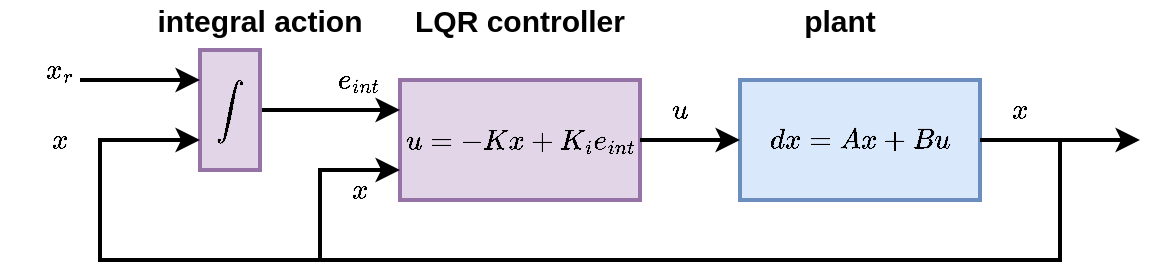 <mxfile version="21.2.8" type="device" pages="3">
  <diagram id="r176BNMmEYuvNQ83fCSw" name="lqri">
    <mxGraphModel dx="865" dy="674" grid="1" gridSize="10" guides="1" tooltips="1" connect="1" arrows="1" fold="1" page="1" pageScale="1" pageWidth="3300" pageHeight="4681" math="1" shadow="0">
      <root>
        <mxCell id="0" />
        <mxCell id="1" parent="0" />
        <mxCell id="8X_hfdfCpp9_80kpbuAa-1" value="$$x_r$$" style="text;html=1;strokeColor=none;fillColor=none;align=center;verticalAlign=middle;whiteSpace=wrap;rounded=0;strokeWidth=2;fontStyle=1" parent="1" vertex="1">
          <mxGeometry x="150" y="230" width="60" height="30" as="geometry" />
        </mxCell>
        <mxCell id="8X_hfdfCpp9_80kpbuAa-2" value="$$dx = Ax + Bu$$" style="rounded=0;whiteSpace=wrap;html=1;fillColor=#dae8fc;strokeColor=#6c8ebf;strokeWidth=2;fontStyle=1" parent="1" vertex="1">
          <mxGeometry x="520" y="250" width="120" height="60" as="geometry" />
        </mxCell>
        <mxCell id="8X_hfdfCpp9_80kpbuAa-3" value="$$u = -Kx + K_i{e_{int}}$$" style="rounded=0;whiteSpace=wrap;html=1;fillColor=#e1d5e7;strokeColor=#9673a6;strokeWidth=2;fontStyle=1" parent="1" vertex="1">
          <mxGeometry x="350" y="250" width="120" height="60" as="geometry" />
        </mxCell>
        <mxCell id="8X_hfdfCpp9_80kpbuAa-4" value="" style="endArrow=classic;html=1;rounded=0;strokeWidth=2;entryX=0;entryY=0.25;entryDx=0;entryDy=0;exitX=1;exitY=0.5;exitDx=0;exitDy=0;" parent="1" source="8X_hfdfCpp9_80kpbuAa-22" target="8X_hfdfCpp9_80kpbuAa-3" edge="1">
          <mxGeometry width="50" height="50" relative="1" as="geometry">
            <mxPoint x="170" y="120" as="sourcePoint" />
            <mxPoint x="350" y="100" as="targetPoint" />
            <Array as="points">
              <mxPoint x="290" y="265" />
            </Array>
          </mxGeometry>
        </mxCell>
        <mxCell id="8X_hfdfCpp9_80kpbuAa-5" value="" style="endArrow=classic;html=1;rounded=0;strokeWidth=2;entryX=0;entryY=0.5;entryDx=0;entryDy=0;exitX=1;exitY=0.5;exitDx=0;exitDy=0;" parent="1" source="8X_hfdfCpp9_80kpbuAa-3" target="8X_hfdfCpp9_80kpbuAa-2" edge="1">
          <mxGeometry width="50" height="50" relative="1" as="geometry">
            <mxPoint x="310" y="275" as="sourcePoint" />
            <mxPoint x="360" y="275" as="targetPoint" />
          </mxGeometry>
        </mxCell>
        <mxCell id="8X_hfdfCpp9_80kpbuAa-6" value="$$u$$" style="text;html=1;strokeColor=none;fillColor=none;align=center;verticalAlign=middle;whiteSpace=wrap;rounded=0;strokeWidth=2;fontStyle=1" parent="1" vertex="1">
          <mxGeometry x="460" y="250" width="60" height="30" as="geometry" />
        </mxCell>
        <mxCell id="8X_hfdfCpp9_80kpbuAa-7" value="$$x$$" style="text;html=1;strokeColor=none;fillColor=none;align=center;verticalAlign=middle;whiteSpace=wrap;rounded=0;strokeWidth=2;fontStyle=1" parent="1" vertex="1">
          <mxGeometry x="630" y="250" width="60" height="30" as="geometry" />
        </mxCell>
        <mxCell id="8X_hfdfCpp9_80kpbuAa-8" value="" style="endArrow=classic;html=1;rounded=0;strokeWidth=2;exitX=1;exitY=0.5;exitDx=0;exitDy=0;" parent="1" source="8X_hfdfCpp9_80kpbuAa-2" edge="1">
          <mxGeometry width="50" height="50" relative="1" as="geometry">
            <mxPoint x="530" y="200" as="sourcePoint" />
            <mxPoint x="720" y="280" as="targetPoint" />
          </mxGeometry>
        </mxCell>
        <mxCell id="8X_hfdfCpp9_80kpbuAa-9" value="LQR controller" style="text;html=1;strokeColor=none;fillColor=none;align=center;verticalAlign=middle;whiteSpace=wrap;rounded=0;fontSize=15;fontStyle=1" parent="1" vertex="1">
          <mxGeometry x="345" y="220" width="130" as="geometry" />
        </mxCell>
        <mxCell id="8X_hfdfCpp9_80kpbuAa-10" value="plant" style="text;html=1;strokeColor=none;fillColor=none;align=center;verticalAlign=middle;whiteSpace=wrap;rounded=0;fontSize=15;fontStyle=1" parent="1" vertex="1">
          <mxGeometry x="520" y="210" width="100" height="20" as="geometry" />
        </mxCell>
        <mxCell id="8X_hfdfCpp9_80kpbuAa-18" value="" style="endArrow=classic;html=1;rounded=0;strokeWidth=2;entryX=0;entryY=0.75;entryDx=0;entryDy=0;" parent="1" target="8X_hfdfCpp9_80kpbuAa-3" edge="1">
          <mxGeometry width="50" height="50" relative="1" as="geometry">
            <mxPoint x="680" y="280" as="sourcePoint" />
            <mxPoint x="450" y="490" as="targetPoint" />
            <Array as="points">
              <mxPoint x="680" y="340" />
              <mxPoint x="310" y="340" />
              <mxPoint x="310" y="295" />
            </Array>
          </mxGeometry>
        </mxCell>
        <mxCell id="8X_hfdfCpp9_80kpbuAa-19" value="$$x$$" style="text;html=1;strokeColor=none;fillColor=none;align=center;verticalAlign=middle;whiteSpace=wrap;rounded=0;strokeWidth=2;fontStyle=1" parent="1" vertex="1">
          <mxGeometry x="300" y="290" width="60" height="30" as="geometry" />
        </mxCell>
        <mxCell id="8X_hfdfCpp9_80kpbuAa-22" value="$$\int$$" style="rounded=0;whiteSpace=wrap;html=1;fillColor=#e1d5e7;strokeColor=#9673a6;strokeWidth=2;fontStyle=1" parent="1" vertex="1">
          <mxGeometry x="250" y="235" width="30" height="60" as="geometry" />
        </mxCell>
        <mxCell id="8X_hfdfCpp9_80kpbuAa-23" value="$$e_{int}$$" style="text;html=1;strokeColor=none;fillColor=none;align=center;verticalAlign=middle;whiteSpace=wrap;rounded=0;strokeWidth=2;fontStyle=1" parent="1" vertex="1">
          <mxGeometry x="300" y="235" width="60" height="30" as="geometry" />
        </mxCell>
        <mxCell id="8X_hfdfCpp9_80kpbuAa-24" value="integral action" style="text;html=1;strokeColor=none;fillColor=none;align=center;verticalAlign=middle;whiteSpace=wrap;rounded=0;fontSize=15;fontStyle=1" parent="1" vertex="1">
          <mxGeometry x="215" y="220" width="130" as="geometry" />
        </mxCell>
        <mxCell id="8X_hfdfCpp9_80kpbuAa-25" value="" style="endArrow=classic;html=1;rounded=0;strokeWidth=2;entryX=0;entryY=0.25;entryDx=0;entryDy=0;" parent="1" target="8X_hfdfCpp9_80kpbuAa-22" edge="1">
          <mxGeometry width="50" height="50" relative="1" as="geometry">
            <mxPoint x="210" y="250" as="sourcePoint" />
            <mxPoint x="360" y="275" as="targetPoint" />
            <Array as="points">
              <mxPoint x="190" y="250" />
              <mxPoint x="210" y="250" />
            </Array>
          </mxGeometry>
        </mxCell>
        <mxCell id="8X_hfdfCpp9_80kpbuAa-26" value="" style="endArrow=classic;html=1;rounded=0;strokeWidth=2;entryX=0;entryY=0.75;entryDx=0;entryDy=0;" parent="1" target="8X_hfdfCpp9_80kpbuAa-22" edge="1">
          <mxGeometry width="50" height="50" relative="1" as="geometry">
            <mxPoint x="680" y="280" as="sourcePoint" />
            <mxPoint x="360" y="305" as="targetPoint" />
            <Array as="points">
              <mxPoint x="680" y="340" />
              <mxPoint x="440" y="340" />
              <mxPoint x="200" y="340" />
              <mxPoint x="200" y="280" />
            </Array>
          </mxGeometry>
        </mxCell>
        <mxCell id="8X_hfdfCpp9_80kpbuAa-27" value="$$x$$" style="text;html=1;strokeColor=none;fillColor=none;align=center;verticalAlign=middle;whiteSpace=wrap;rounded=0;strokeWidth=2;fontStyle=1" parent="1" vertex="1">
          <mxGeometry x="150" y="265" width="60" height="30" as="geometry" />
        </mxCell>
      </root>
    </mxGraphModel>
  </diagram>
  <diagram id="DlLEt29REAFuOXyZbaFS" name="lqri_synth">
    <mxGraphModel dx="865" dy="674" grid="1" gridSize="10" guides="1" tooltips="1" connect="1" arrows="1" fold="1" page="1" pageScale="1" pageWidth="3300" pageHeight="4681" math="1" shadow="0">
      <root>
        <mxCell id="0" />
        <mxCell id="1" parent="0" />
        <mxCell id="Y-Yi5DdlYL8MJfXJCbrE-1" value="\( \begin{bmatrix} &lt;br style=&quot;font-size: 20px;&quot;&gt;A &amp;amp; 0 \\&lt;br style=&quot;font-size: 20px;&quot;&gt;I &amp;amp; 0&lt;br style=&quot;font-size: 20px;&quot;&gt;\end{bmatrix}\)" style="text;html=1;strokeColor=none;fillColor=none;align=center;verticalAlign=middle;whiteSpace=wrap;rounded=0;fontSize=20;fontStyle=1" parent="1" vertex="1">
          <mxGeometry x="310" y="270" width="110" height="90" as="geometry" />
        </mxCell>
        <mxCell id="Y-Yi5DdlYL8MJfXJCbrE-2" value="\( \begin{bmatrix} &lt;br style=&quot;font-size: 20px;&quot;&gt;x&amp;nbsp; \\&lt;br style=&quot;font-size: 20px;&quot;&gt;z&amp;nbsp;&lt;br style=&quot;font-size: 20px;&quot;&gt;\end{bmatrix}\)" style="text;html=1;strokeColor=none;fillColor=none;align=center;verticalAlign=middle;whiteSpace=wrap;rounded=0;fontSize=20;fontStyle=1" parent="1" vertex="1">
          <mxGeometry x="380" y="270" width="110" height="90" as="geometry" />
        </mxCell>
        <mxCell id="2vpwsGQelSJW0cgBLhsI-1" value="$$+$$" style="text;html=1;strokeColor=none;fillColor=none;align=center;verticalAlign=middle;whiteSpace=wrap;rounded=0;fontSize=20;fontStyle=1" parent="1" vertex="1">
          <mxGeometry x="460" y="300" width="30" height="30" as="geometry" />
        </mxCell>
        <mxCell id="x8tpcFlfT1zVO4rj2LHl-1" value="\( \begin{bmatrix} &lt;br style=&quot;font-size: 20px;&quot;&gt;B \\&lt;br style=&quot;font-size: 20px;&quot;&gt;0&lt;br style=&quot;font-size: 20px;&quot;&gt;\end{bmatrix}\)" style="text;html=1;strokeColor=none;fillColor=none;align=center;verticalAlign=middle;whiteSpace=wrap;rounded=0;fontSize=20;fontStyle=1" parent="1" vertex="1">
          <mxGeometry x="490" y="270" width="60" height="90" as="geometry" />
        </mxCell>
        <mxCell id="x8tpcFlfT1zVO4rj2LHl-2" value="\( \begin{pmatrix} &lt;br style=&quot;font-size: 20px;&quot;&gt;u\end{pmatrix}\)" style="text;html=1;strokeColor=none;fillColor=none;align=center;verticalAlign=middle;whiteSpace=wrap;rounded=0;fontSize=20;fontStyle=1" parent="1" vertex="1">
          <mxGeometry x="540" y="270" width="60" height="90" as="geometry" />
        </mxCell>
        <mxCell id="jech76JYbkNEf9psc7mS-1" value="\( \begin{bmatrix} &lt;br style=&quot;font-size: 20px;&quot;&gt;dx \\&lt;br style=&quot;font-size: 20px;&quot;&gt;dz&lt;br style=&quot;font-size: 20px;&quot;&gt;\end{bmatrix}\)&amp;nbsp;" style="text;html=1;strokeColor=none;fillColor=none;align=center;verticalAlign=middle;whiteSpace=wrap;rounded=0;fontSize=20;fontStyle=1" parent="1" vertex="1">
          <mxGeometry x="230" y="290" width="50" height="80" as="geometry" />
        </mxCell>
        <mxCell id="W8f9GX8w7aa5zfRxY-xS-1" value="$$=$$" style="text;html=1;strokeColor=none;fillColor=none;align=center;verticalAlign=middle;whiteSpace=wrap;rounded=0;fontSize=20;fontStyle=1" parent="1" vertex="1">
          <mxGeometry x="270" y="300" width="60" height="30" as="geometry" />
        </mxCell>
        <mxCell id="W8f9GX8w7aa5zfRxY-xS-2" value="$$\tilde{A}$$" style="text;html=1;strokeColor=none;fillColor=none;align=center;verticalAlign=middle;whiteSpace=wrap;rounded=0;fontSize=20;fontStyle=1" parent="1" vertex="1">
          <mxGeometry x="340" y="370" width="30" height="30" as="geometry" />
        </mxCell>
        <mxCell id="W8f9GX8w7aa5zfRxY-xS-3" value="$$\tilde{B}$$" style="text;html=1;strokeColor=none;fillColor=none;align=center;verticalAlign=middle;whiteSpace=wrap;rounded=0;fontSize=20;fontStyle=1" parent="1" vertex="1">
          <mxGeometry x="497.5" y="370" width="30" height="30" as="geometry" />
        </mxCell>
        <mxCell id="W8f9GX8w7aa5zfRxY-xS-4" value="\( \begin{bmatrix} &lt;br style=&quot;font-size: 20px;&quot;&gt;0 &amp;amp; 0 \\&lt;br style=&quot;font-size: 20px;&quot;&gt;0 &amp;amp; Q&lt;br style=&quot;font-size: 20px;&quot;&gt;\end{bmatrix}\)" style="text;html=1;strokeColor=none;fillColor=none;align=center;verticalAlign=middle;whiteSpace=wrap;rounded=0;fontSize=20;fontStyle=1" parent="1" vertex="1">
          <mxGeometry x="640" y="270" width="110" height="90" as="geometry" />
        </mxCell>
        <mxCell id="W8f9GX8w7aa5zfRxY-xS-5" value="$$\tilde{Q}$$" style="text;html=1;strokeColor=none;fillColor=none;align=center;verticalAlign=middle;whiteSpace=wrap;rounded=0;fontSize=20;fontStyle=1" parent="1" vertex="1">
          <mxGeometry x="680" y="370" width="30" height="30" as="geometry" />
        </mxCell>
        <mxCell id="Gy9bEl5BpubXPe5YlP8L-1" value="augmented system matrices" style="text;html=1;strokeColor=none;fillColor=none;align=center;verticalAlign=middle;whiteSpace=wrap;rounded=0;fontSize=15;" parent="1" vertex="1">
          <mxGeometry x="90" y="315" width="120" as="geometry" />
        </mxCell>
        <mxCell id="JkijZo4QnTHrXxObpPKW-1" value="riccati are synthetis" style="rounded=0;whiteSpace=wrap;html=1;fillColor=#e1d5e7;strokeColor=#9673a6;strokeWidth=2;fontStyle=1" parent="1" vertex="1">
          <mxGeometry x="452.5" y="460" width="120" height="60" as="geometry" />
        </mxCell>
        <mxCell id="ZFs3PeDk_KEB6_E7xWZX-1" value="" style="endArrow=classic;html=1;rounded=0;strokeWidth=2;exitX=0.5;exitY=1;exitDx=0;exitDy=0;entryX=0.25;entryY=0;entryDx=0;entryDy=0;" parent="1" source="W8f9GX8w7aa5zfRxY-xS-2" target="JkijZo4QnTHrXxObpPKW-1" edge="1">
          <mxGeometry width="50" height="50" relative="1" as="geometry">
            <mxPoint x="450" y="280" as="sourcePoint" />
            <mxPoint x="530" y="280" as="targetPoint" />
          </mxGeometry>
        </mxCell>
        <mxCell id="ZFs3PeDk_KEB6_E7xWZX-2" value="" style="endArrow=classic;html=1;rounded=0;strokeWidth=2;exitX=0.5;exitY=1;exitDx=0;exitDy=0;entryX=0.5;entryY=0;entryDx=0;entryDy=0;" parent="1" source="W8f9GX8w7aa5zfRxY-xS-3" target="JkijZo4QnTHrXxObpPKW-1" edge="1">
          <mxGeometry width="50" height="50" relative="1" as="geometry">
            <mxPoint x="365" y="400" as="sourcePoint" />
            <mxPoint x="520" y="460" as="targetPoint" />
          </mxGeometry>
        </mxCell>
        <mxCell id="ZFs3PeDk_KEB6_E7xWZX-3" value="" style="endArrow=classic;html=1;rounded=0;strokeWidth=2;exitX=0.5;exitY=1;exitDx=0;exitDy=0;entryX=0.75;entryY=0;entryDx=0;entryDy=0;" parent="1" source="W8f9GX8w7aa5zfRxY-xS-5" target="JkijZo4QnTHrXxObpPKW-1" edge="1">
          <mxGeometry width="50" height="50" relative="1" as="geometry">
            <mxPoint x="525" y="400" as="sourcePoint" />
            <mxPoint x="540" y="450" as="targetPoint" />
          </mxGeometry>
        </mxCell>
        <mxCell id="ZFs3PeDk_KEB6_E7xWZX-4" value="\( \begin{bmatrix} &lt;br style=&quot;font-size: 20px;&quot;&gt;K &amp;amp; Ki &amp;nbsp;&lt;br style=&quot;font-size: 20px;&quot;&gt;\end{bmatrix}\)" style="text;html=1;strokeColor=none;fillColor=none;align=center;verticalAlign=middle;whiteSpace=wrap;rounded=0;fontSize=20;fontStyle=1" parent="1" vertex="1">
          <mxGeometry x="490" y="570" width="45" height="30" as="geometry" />
        </mxCell>
        <mxCell id="ZFs3PeDk_KEB6_E7xWZX-5" value="" style="endArrow=classic;html=1;rounded=0;strokeWidth=2;exitX=0.5;exitY=1;exitDx=0;exitDy=0;entryX=0.5;entryY=0;entryDx=0;entryDy=0;" parent="1" source="JkijZo4QnTHrXxObpPKW-1" target="ZFs3PeDk_KEB6_E7xWZX-4" edge="1">
          <mxGeometry width="50" height="50" relative="1" as="geometry">
            <mxPoint x="525" y="400" as="sourcePoint" />
            <mxPoint x="525" y="470" as="targetPoint" />
          </mxGeometry>
        </mxCell>
        <mxCell id="ZFs3PeDk_KEB6_E7xWZX-8" value="controller matrices" style="text;html=1;strokeColor=none;fillColor=none;align=center;verticalAlign=middle;whiteSpace=wrap;rounded=0;fontSize=15;" parent="1" vertex="1">
          <mxGeometry x="360" y="580" width="120" as="geometry" />
        </mxCell>
        <mxCell id="EcDpBWIM_Otj6gzGopwb-1" value="$$x_r$$" style="text;html=1;strokeColor=none;fillColor=none;align=center;verticalAlign=middle;whiteSpace=wrap;rounded=0;strokeWidth=2;fontStyle=1" parent="1" vertex="1">
          <mxGeometry x="160" y="640" width="60" height="30" as="geometry" />
        </mxCell>
        <mxCell id="EcDpBWIM_Otj6gzGopwb-2" value="$$dx = Ax + Bu$$" style="rounded=0;whiteSpace=wrap;html=1;fillColor=#dae8fc;strokeColor=#6c8ebf;strokeWidth=2;fontStyle=1" parent="1" vertex="1">
          <mxGeometry x="530" y="660" width="120" height="60" as="geometry" />
        </mxCell>
        <mxCell id="EcDpBWIM_Otj6gzGopwb-3" value="$$u = -Kx + K_i{e_{int}}$$" style="rounded=0;whiteSpace=wrap;html=1;fillColor=#e1d5e7;strokeColor=#9673a6;strokeWidth=2;fontStyle=1" parent="1" vertex="1">
          <mxGeometry x="360" y="660" width="120" height="60" as="geometry" />
        </mxCell>
        <mxCell id="EcDpBWIM_Otj6gzGopwb-4" value="" style="endArrow=classic;html=1;rounded=0;strokeWidth=2;entryX=0;entryY=0.25;entryDx=0;entryDy=0;exitX=1;exitY=0.5;exitDx=0;exitDy=0;" parent="1" source="EcDpBWIM_Otj6gzGopwb-13" target="EcDpBWIM_Otj6gzGopwb-3" edge="1">
          <mxGeometry width="50" height="50" relative="1" as="geometry">
            <mxPoint x="180" y="530" as="sourcePoint" />
            <mxPoint x="360" y="510" as="targetPoint" />
            <Array as="points">
              <mxPoint x="300" y="675" />
            </Array>
          </mxGeometry>
        </mxCell>
        <mxCell id="EcDpBWIM_Otj6gzGopwb-5" value="" style="endArrow=classic;html=1;rounded=0;strokeWidth=2;entryX=0;entryY=0.5;entryDx=0;entryDy=0;exitX=1;exitY=0.5;exitDx=0;exitDy=0;" parent="1" source="EcDpBWIM_Otj6gzGopwb-3" target="EcDpBWIM_Otj6gzGopwb-2" edge="1">
          <mxGeometry width="50" height="50" relative="1" as="geometry">
            <mxPoint x="320" y="685" as="sourcePoint" />
            <mxPoint x="370" y="685" as="targetPoint" />
          </mxGeometry>
        </mxCell>
        <mxCell id="EcDpBWIM_Otj6gzGopwb-6" value="$$u$$" style="text;html=1;strokeColor=none;fillColor=none;align=center;verticalAlign=middle;whiteSpace=wrap;rounded=0;strokeWidth=2;fontStyle=1" parent="1" vertex="1">
          <mxGeometry x="470" y="660" width="60" height="30" as="geometry" />
        </mxCell>
        <mxCell id="EcDpBWIM_Otj6gzGopwb-7" value="$$x$$" style="text;html=1;strokeColor=none;fillColor=none;align=center;verticalAlign=middle;whiteSpace=wrap;rounded=0;strokeWidth=2;fontStyle=1" parent="1" vertex="1">
          <mxGeometry x="640" y="660" width="60" height="30" as="geometry" />
        </mxCell>
        <mxCell id="EcDpBWIM_Otj6gzGopwb-8" value="" style="endArrow=classic;html=1;rounded=0;strokeWidth=2;exitX=1;exitY=0.5;exitDx=0;exitDy=0;" parent="1" source="EcDpBWIM_Otj6gzGopwb-2" edge="1">
          <mxGeometry width="50" height="50" relative="1" as="geometry">
            <mxPoint x="540" y="610" as="sourcePoint" />
            <mxPoint x="730" y="690" as="targetPoint" />
          </mxGeometry>
        </mxCell>
        <mxCell id="EcDpBWIM_Otj6gzGopwb-9" value="LQR controller" style="text;html=1;strokeColor=none;fillColor=none;align=center;verticalAlign=middle;whiteSpace=wrap;rounded=0;fontSize=15;fontStyle=1" parent="1" vertex="1">
          <mxGeometry x="355" y="630" width="130" as="geometry" />
        </mxCell>
        <mxCell id="EcDpBWIM_Otj6gzGopwb-10" value="plant" style="text;html=1;strokeColor=none;fillColor=none;align=center;verticalAlign=middle;whiteSpace=wrap;rounded=0;fontSize=15;fontStyle=1" parent="1" vertex="1">
          <mxGeometry x="530" y="620" width="100" height="20" as="geometry" />
        </mxCell>
        <mxCell id="EcDpBWIM_Otj6gzGopwb-11" value="" style="endArrow=classic;html=1;rounded=0;strokeWidth=2;entryX=0;entryY=0.75;entryDx=0;entryDy=0;" parent="1" target="EcDpBWIM_Otj6gzGopwb-3" edge="1">
          <mxGeometry width="50" height="50" relative="1" as="geometry">
            <mxPoint x="690" y="690" as="sourcePoint" />
            <mxPoint x="460" y="900" as="targetPoint" />
            <Array as="points">
              <mxPoint x="690" y="750" />
              <mxPoint x="320" y="750" />
              <mxPoint x="320" y="705" />
            </Array>
          </mxGeometry>
        </mxCell>
        <mxCell id="EcDpBWIM_Otj6gzGopwb-12" value="$$x$$" style="text;html=1;strokeColor=none;fillColor=none;align=center;verticalAlign=middle;whiteSpace=wrap;rounded=0;strokeWidth=2;fontStyle=1" parent="1" vertex="1">
          <mxGeometry x="310" y="700" width="60" height="30" as="geometry" />
        </mxCell>
        <mxCell id="EcDpBWIM_Otj6gzGopwb-13" value="$$\int$$" style="rounded=0;whiteSpace=wrap;html=1;fillColor=#e1d5e7;strokeColor=#9673a6;strokeWidth=2;fontStyle=1" parent="1" vertex="1">
          <mxGeometry x="260" y="645" width="30" height="60" as="geometry" />
        </mxCell>
        <mxCell id="EcDpBWIM_Otj6gzGopwb-14" value="$$e_{int}$$" style="text;html=1;strokeColor=none;fillColor=none;align=center;verticalAlign=middle;whiteSpace=wrap;rounded=0;strokeWidth=2;fontStyle=1" parent="1" vertex="1">
          <mxGeometry x="310" y="645" width="60" height="30" as="geometry" />
        </mxCell>
        <mxCell id="EcDpBWIM_Otj6gzGopwb-15" value="integral action" style="text;html=1;strokeColor=none;fillColor=none;align=center;verticalAlign=middle;whiteSpace=wrap;rounded=0;fontSize=15;fontStyle=1" parent="1" vertex="1">
          <mxGeometry x="225" y="630" width="130" as="geometry" />
        </mxCell>
        <mxCell id="EcDpBWIM_Otj6gzGopwb-16" value="" style="endArrow=classic;html=1;rounded=0;strokeWidth=2;entryX=0;entryY=0.25;entryDx=0;entryDy=0;" parent="1" target="EcDpBWIM_Otj6gzGopwb-13" edge="1">
          <mxGeometry width="50" height="50" relative="1" as="geometry">
            <mxPoint x="220" y="660" as="sourcePoint" />
            <mxPoint x="370" y="685" as="targetPoint" />
            <Array as="points">
              <mxPoint x="200" y="660" />
              <mxPoint x="220" y="660" />
            </Array>
          </mxGeometry>
        </mxCell>
        <mxCell id="EcDpBWIM_Otj6gzGopwb-17" value="" style="endArrow=classic;html=1;rounded=0;strokeWidth=2;entryX=0;entryY=0.75;entryDx=0;entryDy=0;" parent="1" target="EcDpBWIM_Otj6gzGopwb-13" edge="1">
          <mxGeometry width="50" height="50" relative="1" as="geometry">
            <mxPoint x="690" y="690" as="sourcePoint" />
            <mxPoint x="370" y="715" as="targetPoint" />
            <Array as="points">
              <mxPoint x="690" y="750" />
              <mxPoint x="450" y="750" />
              <mxPoint x="210" y="750" />
              <mxPoint x="210" y="690" />
            </Array>
          </mxGeometry>
        </mxCell>
        <mxCell id="EcDpBWIM_Otj6gzGopwb-18" value="$$x$$" style="text;html=1;strokeColor=none;fillColor=none;align=center;verticalAlign=middle;whiteSpace=wrap;rounded=0;strokeWidth=2;fontStyle=1" parent="1" vertex="1">
          <mxGeometry x="160" y="675" width="60" height="30" as="geometry" />
        </mxCell>
        <mxCell id="EcDpBWIM_Otj6gzGopwb-19" value="integral action terms" style="text;html=1;strokeColor=none;fillColor=none;align=center;verticalAlign=middle;whiteSpace=wrap;rounded=0;fontSize=15;" parent="1" vertex="1">
          <mxGeometry x="200" y="410" width="120" height="20" as="geometry" />
        </mxCell>
        <mxCell id="EcDpBWIM_Otj6gzGopwb-21" value="" style="endArrow=classic;html=1;rounded=0;strokeWidth=2;entryX=0.6;entryY=0.625;entryDx=0;entryDy=0;entryPerimeter=0;exitX=0.5;exitY=0;exitDx=0;exitDy=0;fillColor=#f8cecc;strokeColor=#FF1B0A;" parent="1" source="EcDpBWIM_Otj6gzGopwb-19" target="jech76JYbkNEf9psc7mS-1" edge="1">
          <mxGeometry width="50" height="50" relative="1" as="geometry">
            <mxPoint x="290" y="410" as="sourcePoint" />
            <mxPoint x="492.5" y="470" as="targetPoint" />
          </mxGeometry>
        </mxCell>
        <mxCell id="EcDpBWIM_Otj6gzGopwb-22" value="" style="endArrow=classic;html=1;rounded=0;strokeWidth=2;entryX=0.273;entryY=0.778;entryDx=0;entryDy=0;entryPerimeter=0;exitX=0.5;exitY=0;exitDx=0;exitDy=0;fillColor=#f8cecc;strokeColor=#FF1B0A;" parent="1" source="EcDpBWIM_Otj6gzGopwb-19" target="Y-Yi5DdlYL8MJfXJCbrE-1" edge="1">
          <mxGeometry width="50" height="50" relative="1" as="geometry">
            <mxPoint x="290" y="430" as="sourcePoint" />
            <mxPoint x="270" y="350" as="targetPoint" />
          </mxGeometry>
        </mxCell>
        <mxCell id="EcDpBWIM_Otj6gzGopwb-23" value="" style="endArrow=classic;html=1;rounded=0;strokeWidth=2;entryX=0.455;entryY=0.778;entryDx=0;entryDy=0;entryPerimeter=0;exitX=0.5;exitY=0;exitDx=0;exitDy=0;fillColor=#f8cecc;strokeColor=#FF1B0A;" parent="1" source="EcDpBWIM_Otj6gzGopwb-19" target="Y-Yi5DdlYL8MJfXJCbrE-2" edge="1">
          <mxGeometry width="50" height="50" relative="1" as="geometry">
            <mxPoint x="290" y="430" as="sourcePoint" />
            <mxPoint x="350.03" y="350.02" as="targetPoint" />
          </mxGeometry>
        </mxCell>
      </root>
    </mxGraphModel>
  </diagram>
  <diagram id="sinbX0EEp_85eU3gqy5P" name="mlqri">
    <mxGraphModel dx="1081" dy="5524" grid="1" gridSize="10" guides="1" tooltips="1" connect="1" arrows="1" fold="1" page="1" pageScale="1" pageWidth="3300" pageHeight="4681" math="1" shadow="0">
      <root>
        <mxCell id="0" />
        <mxCell id="1" parent="0" />
        <mxCell id="8WTXbhiwwMRmfLhh4jow-1" value="controller 0" style="rounded=0;whiteSpace=wrap;html=1;fillColor=#dae8fc;strokeColor=#6c8ebf;strokeWidth=2;fontStyle=1" vertex="1" parent="1">
          <mxGeometry x="330" y="250" width="110" height="80" as="geometry" />
        </mxCell>
        <mxCell id="o0VyMegdYc-8_AGlU2um-1" value="robot model" style="rounded=0;whiteSpace=wrap;html=1;fillColor=#e1d5e7;strokeColor=#9673a6;strokeWidth=2;fontStyle=1" vertex="1" parent="1">
          <mxGeometry x="480" y="250" width="120" height="80" as="geometry" />
        </mxCell>
        <mxCell id="o0VyMegdYc-8_AGlU2um-2" value="" style="endArrow=classic;html=1;rounded=0;exitX=1;exitY=0.25;exitDx=0;exitDy=0;entryX=0;entryY=0.25;entryDx=0;entryDy=0;" edge="1" parent="1" source="8WTXbhiwwMRmfLhh4jow-1" target="o0VyMegdYc-8_AGlU2um-1">
          <mxGeometry width="50" height="50" relative="1" as="geometry">
            <mxPoint x="420" y="250" as="sourcePoint" />
            <mxPoint x="470" y="200" as="targetPoint" />
          </mxGeometry>
        </mxCell>
        <mxCell id="o0VyMegdYc-8_AGlU2um-3" value="" style="endArrow=classic;html=1;rounded=0;exitX=1;exitY=0.75;exitDx=0;exitDy=0;entryX=0;entryY=0.75;entryDx=0;entryDy=0;" edge="1" parent="1" source="8WTXbhiwwMRmfLhh4jow-1" target="o0VyMegdYc-8_AGlU2um-1">
          <mxGeometry width="50" height="50" relative="1" as="geometry">
            <mxPoint x="450" y="370" as="sourcePoint" />
            <mxPoint x="500" y="320" as="targetPoint" />
          </mxGeometry>
        </mxCell>
        <mxCell id="CozuV6Tdo_C8zj9JTjRn-1" value="$$u_r$$" style="text;html=1;strokeColor=none;fillColor=none;align=center;verticalAlign=middle;whiteSpace=wrap;rounded=0;fontSize=15;fontStyle=1" vertex="1" parent="1">
          <mxGeometry x="450" y="250" width="20" height="20" as="geometry" />
        </mxCell>
        <mxCell id="CozuV6Tdo_C8zj9JTjRn-2" value="$$u_l$$" style="text;html=1;strokeColor=none;fillColor=none;align=center;verticalAlign=middle;whiteSpace=wrap;rounded=0;fontSize=15;fontStyle=1" vertex="1" parent="1">
          <mxGeometry x="450" y="290" width="20" height="20" as="geometry" />
        </mxCell>
        <mxCell id="CozuV6Tdo_C8zj9JTjRn-3" value="" style="endArrow=classic;html=1;rounded=0;exitX=1;exitY=0.25;exitDx=0;exitDy=0;entryX=0;entryY=0.25;entryDx=0;entryDy=0;" edge="1" parent="1" source="o0VyMegdYc-8_AGlU2um-1" target="CozuV6Tdo_C8zj9JTjRn-5">
          <mxGeometry width="50" height="50" relative="1" as="geometry">
            <mxPoint x="640" y="280" as="sourcePoint" />
            <mxPoint x="670" y="270" as="targetPoint" />
          </mxGeometry>
        </mxCell>
        <mxCell id="CozuV6Tdo_C8zj9JTjRn-4" value="$$x$$" style="text;html=1;strokeColor=none;fillColor=none;align=center;verticalAlign=middle;whiteSpace=wrap;rounded=0;fontSize=15;fontStyle=1" vertex="1" parent="1">
          <mxGeometry x="620" y="250" width="20" height="20" as="geometry" />
        </mxCell>
        <mxCell id="CozuV6Tdo_C8zj9JTjRn-5" value="evaluation" style="rounded=0;whiteSpace=wrap;html=1;fillColor=#CC99FF;strokeColor=#6c8ebf;strokeWidth=2;fontStyle=1" vertex="1" parent="1">
          <mxGeometry x="660" y="250" width="120" height="80" as="geometry" />
        </mxCell>
        <mxCell id="CozuV6Tdo_C8zj9JTjRn-6" value="" style="endArrow=classic;html=1;rounded=0;exitX=1;exitY=0.5;exitDx=0;exitDy=0;entryX=0;entryY=0.5;entryDx=0;entryDy=0;" edge="1" parent="1" source="o0VyMegdYc-8_AGlU2um-1" target="CozuV6Tdo_C8zj9JTjRn-5">
          <mxGeometry width="50" height="50" relative="1" as="geometry">
            <mxPoint x="610" y="280" as="sourcePoint" />
            <mxPoint x="670" y="280" as="targetPoint" />
          </mxGeometry>
        </mxCell>
        <mxCell id="CozuV6Tdo_C8zj9JTjRn-7" value="$$y$$" style="text;html=1;strokeColor=none;fillColor=none;align=center;verticalAlign=middle;whiteSpace=wrap;rounded=0;fontSize=15;fontStyle=1" vertex="1" parent="1">
          <mxGeometry x="620" y="270" width="20" height="20" as="geometry" />
        </mxCell>
        <mxCell id="CozuV6Tdo_C8zj9JTjRn-8" value="" style="endArrow=classic;html=1;rounded=0;exitX=1;exitY=0.75;exitDx=0;exitDy=0;entryX=0;entryY=0.75;entryDx=0;entryDy=0;" edge="1" parent="1" source="o0VyMegdYc-8_AGlU2um-1" target="CozuV6Tdo_C8zj9JTjRn-5">
          <mxGeometry width="50" height="50" relative="1" as="geometry">
            <mxPoint x="610" y="300" as="sourcePoint" />
            <mxPoint x="670" y="300" as="targetPoint" />
          </mxGeometry>
        </mxCell>
        <mxCell id="CozuV6Tdo_C8zj9JTjRn-9" value="$$\theta$$" style="text;html=1;strokeColor=none;fillColor=none;align=center;verticalAlign=middle;whiteSpace=wrap;rounded=0;fontSize=15;fontStyle=1" vertex="1" parent="1">
          <mxGeometry x="620" y="290" width="20" height="20" as="geometry" />
        </mxCell>
        <mxCell id="CozuV6Tdo_C8zj9JTjRn-10" value="controller 15" style="rounded=0;whiteSpace=wrap;html=1;fillColor=#dae8fc;strokeColor=#6c8ebf;strokeWidth=2;fontStyle=1" vertex="1" parent="1">
          <mxGeometry x="330" y="410" width="110" height="80" as="geometry" />
        </mxCell>
        <mxCell id="CozuV6Tdo_C8zj9JTjRn-11" value="robot model" style="rounded=0;whiteSpace=wrap;html=1;fillColor=#e1d5e7;strokeColor=#9673a6;strokeWidth=2;fontStyle=1" vertex="1" parent="1">
          <mxGeometry x="480" y="410" width="120" height="80" as="geometry" />
        </mxCell>
        <mxCell id="CozuV6Tdo_C8zj9JTjRn-12" value="" style="endArrow=classic;html=1;rounded=0;exitX=1;exitY=0.25;exitDx=0;exitDy=0;entryX=0;entryY=0.25;entryDx=0;entryDy=0;" edge="1" parent="1" source="CozuV6Tdo_C8zj9JTjRn-10" target="CozuV6Tdo_C8zj9JTjRn-11">
          <mxGeometry width="50" height="50" relative="1" as="geometry">
            <mxPoint x="420" y="410" as="sourcePoint" />
            <mxPoint x="470" y="360" as="targetPoint" />
          </mxGeometry>
        </mxCell>
        <mxCell id="CozuV6Tdo_C8zj9JTjRn-13" value="" style="endArrow=classic;html=1;rounded=0;exitX=1;exitY=0.75;exitDx=0;exitDy=0;entryX=0;entryY=0.75;entryDx=0;entryDy=0;" edge="1" parent="1" source="CozuV6Tdo_C8zj9JTjRn-10" target="CozuV6Tdo_C8zj9JTjRn-11">
          <mxGeometry width="50" height="50" relative="1" as="geometry">
            <mxPoint x="450" y="530" as="sourcePoint" />
            <mxPoint x="500" y="480" as="targetPoint" />
          </mxGeometry>
        </mxCell>
        <mxCell id="CozuV6Tdo_C8zj9JTjRn-14" value="$$u_r$$" style="text;html=1;strokeColor=none;fillColor=none;align=center;verticalAlign=middle;whiteSpace=wrap;rounded=0;fontSize=15;fontStyle=1" vertex="1" parent="1">
          <mxGeometry x="450" y="410" width="20" height="20" as="geometry" />
        </mxCell>
        <mxCell id="CozuV6Tdo_C8zj9JTjRn-15" value="$$u_l$$" style="text;html=1;strokeColor=none;fillColor=none;align=center;verticalAlign=middle;whiteSpace=wrap;rounded=0;fontSize=15;fontStyle=1" vertex="1" parent="1">
          <mxGeometry x="450" y="450" width="20" height="20" as="geometry" />
        </mxCell>
        <mxCell id="CozuV6Tdo_C8zj9JTjRn-16" value="" style="endArrow=classic;html=1;rounded=0;exitX=1;exitY=0.25;exitDx=0;exitDy=0;entryX=0;entryY=0.25;entryDx=0;entryDy=0;" edge="1" parent="1" source="CozuV6Tdo_C8zj9JTjRn-11" target="CozuV6Tdo_C8zj9JTjRn-18">
          <mxGeometry width="50" height="50" relative="1" as="geometry">
            <mxPoint x="640" y="440" as="sourcePoint" />
            <mxPoint x="670" y="430" as="targetPoint" />
          </mxGeometry>
        </mxCell>
        <mxCell id="CozuV6Tdo_C8zj9JTjRn-17" value="$$x$$" style="text;html=1;strokeColor=none;fillColor=none;align=center;verticalAlign=middle;whiteSpace=wrap;rounded=0;fontSize=15;fontStyle=1" vertex="1" parent="1">
          <mxGeometry x="620" y="410" width="20" height="20" as="geometry" />
        </mxCell>
        <mxCell id="CozuV6Tdo_C8zj9JTjRn-18" value="evaluation" style="rounded=0;whiteSpace=wrap;html=1;fillColor=#CC99FF;strokeColor=#6c8ebf;strokeWidth=2;fontStyle=1" vertex="1" parent="1">
          <mxGeometry x="660" y="410" width="120" height="80" as="geometry" />
        </mxCell>
        <mxCell id="CozuV6Tdo_C8zj9JTjRn-19" value="" style="endArrow=classic;html=1;rounded=0;exitX=1;exitY=0.5;exitDx=0;exitDy=0;entryX=0;entryY=0.5;entryDx=0;entryDy=0;" edge="1" parent="1" source="CozuV6Tdo_C8zj9JTjRn-11" target="CozuV6Tdo_C8zj9JTjRn-18">
          <mxGeometry width="50" height="50" relative="1" as="geometry">
            <mxPoint x="610" y="440" as="sourcePoint" />
            <mxPoint x="670" y="440" as="targetPoint" />
          </mxGeometry>
        </mxCell>
        <mxCell id="CozuV6Tdo_C8zj9JTjRn-20" value="$$y$$" style="text;html=1;strokeColor=none;fillColor=none;align=center;verticalAlign=middle;whiteSpace=wrap;rounded=0;fontSize=15;fontStyle=1" vertex="1" parent="1">
          <mxGeometry x="620" y="430" width="20" height="20" as="geometry" />
        </mxCell>
        <mxCell id="CozuV6Tdo_C8zj9JTjRn-21" value="" style="endArrow=classic;html=1;rounded=0;exitX=1;exitY=0.75;exitDx=0;exitDy=0;entryX=0;entryY=0.75;entryDx=0;entryDy=0;" edge="1" parent="1" source="CozuV6Tdo_C8zj9JTjRn-11" target="CozuV6Tdo_C8zj9JTjRn-18">
          <mxGeometry width="50" height="50" relative="1" as="geometry">
            <mxPoint x="610" y="460" as="sourcePoint" />
            <mxPoint x="670" y="460" as="targetPoint" />
          </mxGeometry>
        </mxCell>
        <mxCell id="CozuV6Tdo_C8zj9JTjRn-22" value="$$\theta$$" style="text;html=1;strokeColor=none;fillColor=none;align=center;verticalAlign=middle;whiteSpace=wrap;rounded=0;fontSize=15;fontStyle=1" vertex="1" parent="1">
          <mxGeometry x="620" y="450" width="20" height="20" as="geometry" />
        </mxCell>
        <mxCell id="QT6t5Hf2uJZSSl1py4Jv-1" value="..." style="text;html=1;strokeColor=none;fillColor=none;align=center;verticalAlign=middle;whiteSpace=wrap;rounded=0;fontSize=20;fontStyle=1" vertex="1" parent="1">
          <mxGeometry x="365" y="350" width="40" height="20" as="geometry" />
        </mxCell>
        <mxCell id="QT6t5Hf2uJZSSl1py4Jv-7" value="..." style="text;html=1;strokeColor=none;fillColor=none;align=center;verticalAlign=middle;whiteSpace=wrap;rounded=0;fontSize=20;fontStyle=1" vertex="1" parent="1">
          <mxGeometry x="520" y="350" width="40" height="20" as="geometry" />
        </mxCell>
        <mxCell id="QT6t5Hf2uJZSSl1py4Jv-8" value="..." style="text;html=1;strokeColor=none;fillColor=none;align=center;verticalAlign=middle;whiteSpace=wrap;rounded=0;fontSize=20;fontStyle=1" vertex="1" parent="1">
          <mxGeometry x="700" y="350" width="40" height="20" as="geometry" />
        </mxCell>
        <mxCell id="QT6t5Hf2uJZSSl1py4Jv-11" value="controller" style="rounded=0;whiteSpace=wrap;html=1;fillColor=#dae8fc;strokeColor=#6c8ebf;strokeWidth=2;fontStyle=1" vertex="1" parent="1">
          <mxGeometry x="330" y="70" width="110" height="80" as="geometry" />
        </mxCell>
        <mxCell id="QT6t5Hf2uJZSSl1py4Jv-12" value="real robot" style="rounded=0;whiteSpace=wrap;html=1;fillColor=#e1d5e7;strokeColor=#9673a6;strokeWidth=2;fontStyle=1" vertex="1" parent="1">
          <mxGeometry x="480" y="70" width="120" height="80" as="geometry" />
        </mxCell>
        <mxCell id="QT6t5Hf2uJZSSl1py4Jv-13" value="" style="endArrow=classic;html=1;rounded=0;exitX=1;exitY=0.25;exitDx=0;exitDy=0;entryX=0;entryY=0.25;entryDx=0;entryDy=0;" edge="1" parent="1" source="QT6t5Hf2uJZSSl1py4Jv-11" target="QT6t5Hf2uJZSSl1py4Jv-12">
          <mxGeometry width="50" height="50" relative="1" as="geometry">
            <mxPoint x="420" y="70" as="sourcePoint" />
            <mxPoint x="470" y="20" as="targetPoint" />
          </mxGeometry>
        </mxCell>
        <mxCell id="QT6t5Hf2uJZSSl1py4Jv-14" value="" style="endArrow=classic;html=1;rounded=0;exitX=1;exitY=0.75;exitDx=0;exitDy=0;entryX=0;entryY=0.75;entryDx=0;entryDy=0;" edge="1" parent="1" source="QT6t5Hf2uJZSSl1py4Jv-11" target="QT6t5Hf2uJZSSl1py4Jv-12">
          <mxGeometry width="50" height="50" relative="1" as="geometry">
            <mxPoint x="450" y="190" as="sourcePoint" />
            <mxPoint x="500" y="140" as="targetPoint" />
          </mxGeometry>
        </mxCell>
        <mxCell id="QT6t5Hf2uJZSSl1py4Jv-15" value="$$u_r$$" style="text;html=1;strokeColor=none;fillColor=none;align=center;verticalAlign=middle;whiteSpace=wrap;rounded=0;fontSize=15;fontStyle=1" vertex="1" parent="1">
          <mxGeometry x="450" y="70" width="20" height="20" as="geometry" />
        </mxCell>
        <mxCell id="QT6t5Hf2uJZSSl1py4Jv-16" value="$$u_l$$" style="text;html=1;strokeColor=none;fillColor=none;align=center;verticalAlign=middle;whiteSpace=wrap;rounded=0;fontSize=15;fontStyle=1" vertex="1" parent="1">
          <mxGeometry x="450" y="110" width="20" height="20" as="geometry" />
        </mxCell>
        <mxCell id="QT6t5Hf2uJZSSl1py4Jv-17" value="" style="endArrow=classic;html=1;rounded=0;exitX=1;exitY=0.25;exitDx=0;exitDy=0;entryX=0;entryY=0.25;entryDx=0;entryDy=0;" edge="1" parent="1" source="QT6t5Hf2uJZSSl1py4Jv-12">
          <mxGeometry width="50" height="50" relative="1" as="geometry">
            <mxPoint x="640" y="100" as="sourcePoint" />
            <mxPoint x="660" y="90" as="targetPoint" />
          </mxGeometry>
        </mxCell>
        <mxCell id="QT6t5Hf2uJZSSl1py4Jv-18" value="$$x$$" style="text;html=1;strokeColor=none;fillColor=none;align=center;verticalAlign=middle;whiteSpace=wrap;rounded=0;fontSize=15;fontStyle=1" vertex="1" parent="1">
          <mxGeometry x="620" y="70" width="20" height="20" as="geometry" />
        </mxCell>
        <mxCell id="QT6t5Hf2uJZSSl1py4Jv-20" value="" style="endArrow=classic;html=1;rounded=0;exitX=1;exitY=0.5;exitDx=0;exitDy=0;entryX=0;entryY=0.5;entryDx=0;entryDy=0;" edge="1" parent="1" source="QT6t5Hf2uJZSSl1py4Jv-12">
          <mxGeometry width="50" height="50" relative="1" as="geometry">
            <mxPoint x="610" y="100" as="sourcePoint" />
            <mxPoint x="660" y="110" as="targetPoint" />
          </mxGeometry>
        </mxCell>
        <mxCell id="QT6t5Hf2uJZSSl1py4Jv-21" value="$$y$$" style="text;html=1;strokeColor=none;fillColor=none;align=center;verticalAlign=middle;whiteSpace=wrap;rounded=0;fontSize=15;fontStyle=1" vertex="1" parent="1">
          <mxGeometry x="620" y="90" width="20" height="20" as="geometry" />
        </mxCell>
        <mxCell id="QT6t5Hf2uJZSSl1py4Jv-22" value="" style="endArrow=classic;html=1;rounded=0;exitX=1;exitY=0.75;exitDx=0;exitDy=0;entryX=0;entryY=0.75;entryDx=0;entryDy=0;" edge="1" parent="1" source="QT6t5Hf2uJZSSl1py4Jv-12">
          <mxGeometry width="50" height="50" relative="1" as="geometry">
            <mxPoint x="610" y="120" as="sourcePoint" />
            <mxPoint x="660" y="130" as="targetPoint" />
          </mxGeometry>
        </mxCell>
        <mxCell id="QT6t5Hf2uJZSSl1py4Jv-23" value="$$\theta$$" style="text;html=1;strokeColor=none;fillColor=none;align=center;verticalAlign=middle;whiteSpace=wrap;rounded=0;fontSize=15;fontStyle=1" vertex="1" parent="1">
          <mxGeometry x="620" y="110" width="20" height="20" as="geometry" />
        </mxCell>
        <mxCell id="QT6t5Hf2uJZSSl1py4Jv-24" value="" style="endArrow=classic;html=1;rounded=0;" edge="1" parent="1">
          <mxGeometry width="50" height="50" relative="1" as="geometry">
            <mxPoint x="210" y="110" as="sourcePoint" />
            <mxPoint x="330" y="110" as="targetPoint" />
          </mxGeometry>
        </mxCell>
        <mxCell id="QT6t5Hf2uJZSSl1py4Jv-25" value="robot state" style="text;html=1;strokeColor=none;fillColor=none;align=center;verticalAlign=middle;whiteSpace=wrap;rounded=0;fontSize=15;fontStyle=1" vertex="1" parent="1">
          <mxGeometry x="210" y="20" width="100" height="10" as="geometry" />
        </mxCell>
        <mxCell id="QT6t5Hf2uJZSSl1py4Jv-26" value="$$x, \dot{x}, \theta, \dot{\theta}, x_{pos}, y_{pos}, x_{tar\_pos}, y_{tar\_pos}$$" style="text;html=1;strokeColor=none;fillColor=none;align=center;verticalAlign=middle;whiteSpace=wrap;rounded=0;fontSize=15;fontStyle=1" vertex="1" parent="1">
          <mxGeometry x="135" y="-10" width="250" height="100" as="geometry" />
        </mxCell>
        <mxCell id="QT6t5Hf2uJZSSl1py4Jv-27" value="" style="endArrow=classic;html=1;rounded=0;entryX=0;entryY=0.5;entryDx=0;entryDy=0;" edge="1" parent="1" target="8WTXbhiwwMRmfLhh4jow-1">
          <mxGeometry width="50" height="50" relative="1" as="geometry">
            <mxPoint x="270" y="110" as="sourcePoint" />
            <mxPoint x="280" y="250" as="targetPoint" />
            <Array as="points">
              <mxPoint x="270" y="290" />
            </Array>
          </mxGeometry>
        </mxCell>
        <mxCell id="QT6t5Hf2uJZSSl1py4Jv-28" value="" style="endArrow=classic;html=1;rounded=0;entryX=0;entryY=0.5;entryDx=0;entryDy=0;" edge="1" parent="1" target="CozuV6Tdo_C8zj9JTjRn-10">
          <mxGeometry width="50" height="50" relative="1" as="geometry">
            <mxPoint x="270" y="290" as="sourcePoint" />
            <mxPoint x="290" y="390" as="targetPoint" />
            <Array as="points">
              <mxPoint x="270" y="450" />
            </Array>
          </mxGeometry>
        </mxCell>
        <mxCell id="QT6t5Hf2uJZSSl1py4Jv-29" value="" style="endArrow=classic;html=1;rounded=0;entryX=0.5;entryY=1;entryDx=0;entryDy=0;exitX=1;exitY=0.5;exitDx=0;exitDy=0;" edge="1" parent="1" source="CozuV6Tdo_C8zj9JTjRn-5" target="QT6t5Hf2uJZSSl1py4Jv-11">
          <mxGeometry width="50" height="50" relative="1" as="geometry">
            <mxPoint x="450" y="230" as="sourcePoint" />
            <mxPoint x="500" y="180" as="targetPoint" />
            <Array as="points">
              <mxPoint x="820" y="290" />
              <mxPoint x="820" y="180" />
              <mxPoint x="385" y="180" />
            </Array>
          </mxGeometry>
        </mxCell>
        <mxCell id="QT6t5Hf2uJZSSl1py4Jv-30" value="" style="endArrow=classic;html=1;rounded=0;exitX=1;exitY=0.5;exitDx=0;exitDy=0;" edge="1" parent="1" source="CozuV6Tdo_C8zj9JTjRn-18">
          <mxGeometry width="50" height="50" relative="1" as="geometry">
            <mxPoint x="840" y="440" as="sourcePoint" />
            <mxPoint x="820" y="290" as="targetPoint" />
            <Array as="points">
              <mxPoint x="820" y="450" />
            </Array>
          </mxGeometry>
        </mxCell>
        <mxCell id="QT6t5Hf2uJZSSl1py4Jv-31" value="select best controller" style="text;html=1;strokeColor=none;fillColor=none;align=center;verticalAlign=middle;whiteSpace=wrap;rounded=0;fontSize=12;fontStyle=1" vertex="1" parent="1">
          <mxGeometry x="660" y="180" width="130" height="20" as="geometry" />
        </mxCell>
        <mxCell id="QT6t5Hf2uJZSSl1py4Jv-36" value="imagined trajctories" style="text;html=1;strokeColor=none;fillColor=none;align=center;verticalAlign=middle;whiteSpace=wrap;rounded=0;fontSize=12;fontStyle=1" vertex="1" parent="1">
          <mxGeometry x="560" y="220" width="130" height="20" as="geometry" />
        </mxCell>
        <mxCell id="QT6t5Hf2uJZSSl1py4Jv-37" value="pre synthesised controllers" style="text;html=1;strokeColor=none;fillColor=none;align=center;verticalAlign=middle;whiteSpace=wrap;rounded=0;fontSize=12;fontStyle=1" vertex="1" parent="1">
          <mxGeometry x="320" y="220" width="130" height="20" as="geometry" />
        </mxCell>
      </root>
    </mxGraphModel>
  </diagram>
</mxfile>
